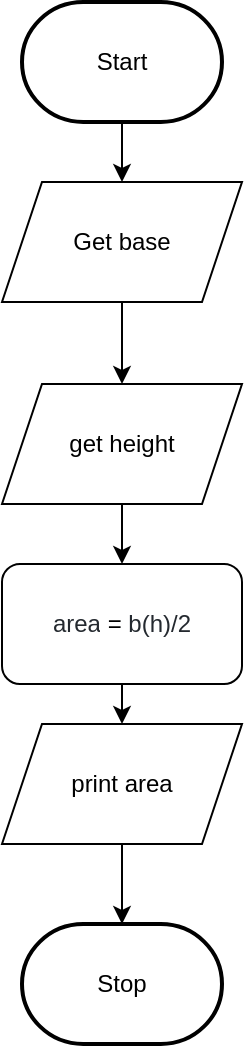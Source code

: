 <mxfile>
    <diagram id="SI7tuCP2dQLLvXjDpIHG" name="Page-1">
        <mxGraphModel dx="1074" dy="1918" grid="1" gridSize="10" guides="1" tooltips="1" connect="1" arrows="1" fold="1" page="1" pageScale="1" pageWidth="827" pageHeight="1169" math="0" shadow="0">
            <root>
                <mxCell id="0"/>
                <mxCell id="1" parent="0"/>
                <mxCell id="243" style="edgeStyle=none;html=1;entryX=0.5;entryY=0;entryDx=0;entryDy=0;" parent="1" source="3" target="233" edge="1">
                    <mxGeometry relative="1" as="geometry"/>
                </mxCell>
                <mxCell id="3" value="Start" style="strokeWidth=2;html=1;shape=mxgraph.flowchart.terminator;whiteSpace=wrap;" parent="1" vertex="1">
                    <mxGeometry x="364" y="-940" width="100" height="60" as="geometry"/>
                </mxCell>
                <mxCell id="10" value="Stop" style="strokeWidth=2;html=1;shape=mxgraph.flowchart.terminator;whiteSpace=wrap;rounded=1;" parent="1" vertex="1">
                    <mxGeometry x="364" y="-479" width="100" height="60" as="geometry"/>
                </mxCell>
                <mxCell id="211" value="" style="edgeStyle=none;html=1;startArrow=none;" parent="1" source="212" target="10" edge="1">
                    <mxGeometry relative="1" as="geometry"/>
                </mxCell>
                <mxCell id="212" value="&lt;font style=&quot;font-size: 12px&quot;&gt;print area&lt;/font&gt;" style="shape=parallelogram;perimeter=parallelogramPerimeter;whiteSpace=wrap;html=1;fixedSize=1;fontSize=8;" parent="1" vertex="1">
                    <mxGeometry x="354" y="-579" width="120" height="60" as="geometry"/>
                </mxCell>
                <mxCell id="244" value="" style="edgeStyle=none;html=1;" edge="1" parent="1" source="233" target="242">
                    <mxGeometry relative="1" as="geometry"/>
                </mxCell>
                <mxCell id="233" value="Get base" style="shape=parallelogram;perimeter=parallelogramPerimeter;whiteSpace=wrap;html=1;fixedSize=1;" parent="1" vertex="1">
                    <mxGeometry x="354" y="-850" width="120" height="60" as="geometry"/>
                </mxCell>
                <mxCell id="240" value="" style="edgeStyle=none;html=1;" parent="1" source="236" target="212" edge="1">
                    <mxGeometry relative="1" as="geometry"/>
                </mxCell>
                <mxCell id="236" value="&lt;span class=&quot;pl-s1&quot; style=&quot;box-sizing: border-box ; color: rgb(36 , 41 , 47) ; font-family: , , &amp;#34;sf mono&amp;#34; , &amp;#34;menlo&amp;#34; , &amp;#34;consolas&amp;#34; , &amp;#34;liberation mono&amp;#34; , monospace ; background-color: rgb(255 , 255 , 255)&quot;&gt;&lt;span class=&quot;pl-token&quot; style=&quot;box-sizing: border-box&quot;&gt;area&lt;/span&gt;&lt;/span&gt;&lt;span style=&quot;color: rgb(36 , 41 , 47) ; font-family: , , &amp;#34;sf mono&amp;#34; , &amp;#34;menlo&amp;#34; , &amp;#34;consolas&amp;#34; , &amp;#34;liberation mono&amp;#34; , monospace ; background-color: rgb(255 , 255 , 255)&quot;&gt;&amp;nbsp;&lt;/span&gt;&lt;span class=&quot;pl-c1&quot; style=&quot;box-sizing: border-box ; font-family: , , &amp;#34;sf mono&amp;#34; , &amp;#34;menlo&amp;#34; , &amp;#34;consolas&amp;#34; , &amp;#34;liberation mono&amp;#34; , monospace ; background-color: rgb(255 , 255 , 255)&quot;&gt;=&lt;/span&gt;&lt;span style=&quot;color: rgb(36 , 41 , 47) ; font-family: , , &amp;#34;sf mono&amp;#34; , &amp;#34;menlo&amp;#34; , &amp;#34;consolas&amp;#34; , &amp;#34;liberation mono&amp;#34; , monospace ; background-color: rgb(255 , 255 , 255)&quot;&gt;&amp;nbsp;b(h)/2&lt;/span&gt;" style="rounded=1;whiteSpace=wrap;html=1;" parent="1" vertex="1">
                    <mxGeometry x="354" y="-659" width="120" height="60" as="geometry"/>
                </mxCell>
                <mxCell id="245" value="" style="edgeStyle=none;html=1;" edge="1" parent="1" source="242" target="236">
                    <mxGeometry relative="1" as="geometry"/>
                </mxCell>
                <mxCell id="242" value="get height" style="shape=parallelogram;perimeter=parallelogramPerimeter;whiteSpace=wrap;html=1;fixedSize=1;" parent="1" vertex="1">
                    <mxGeometry x="354" y="-749" width="120" height="60" as="geometry"/>
                </mxCell>
            </root>
        </mxGraphModel>
    </diagram>
</mxfile>